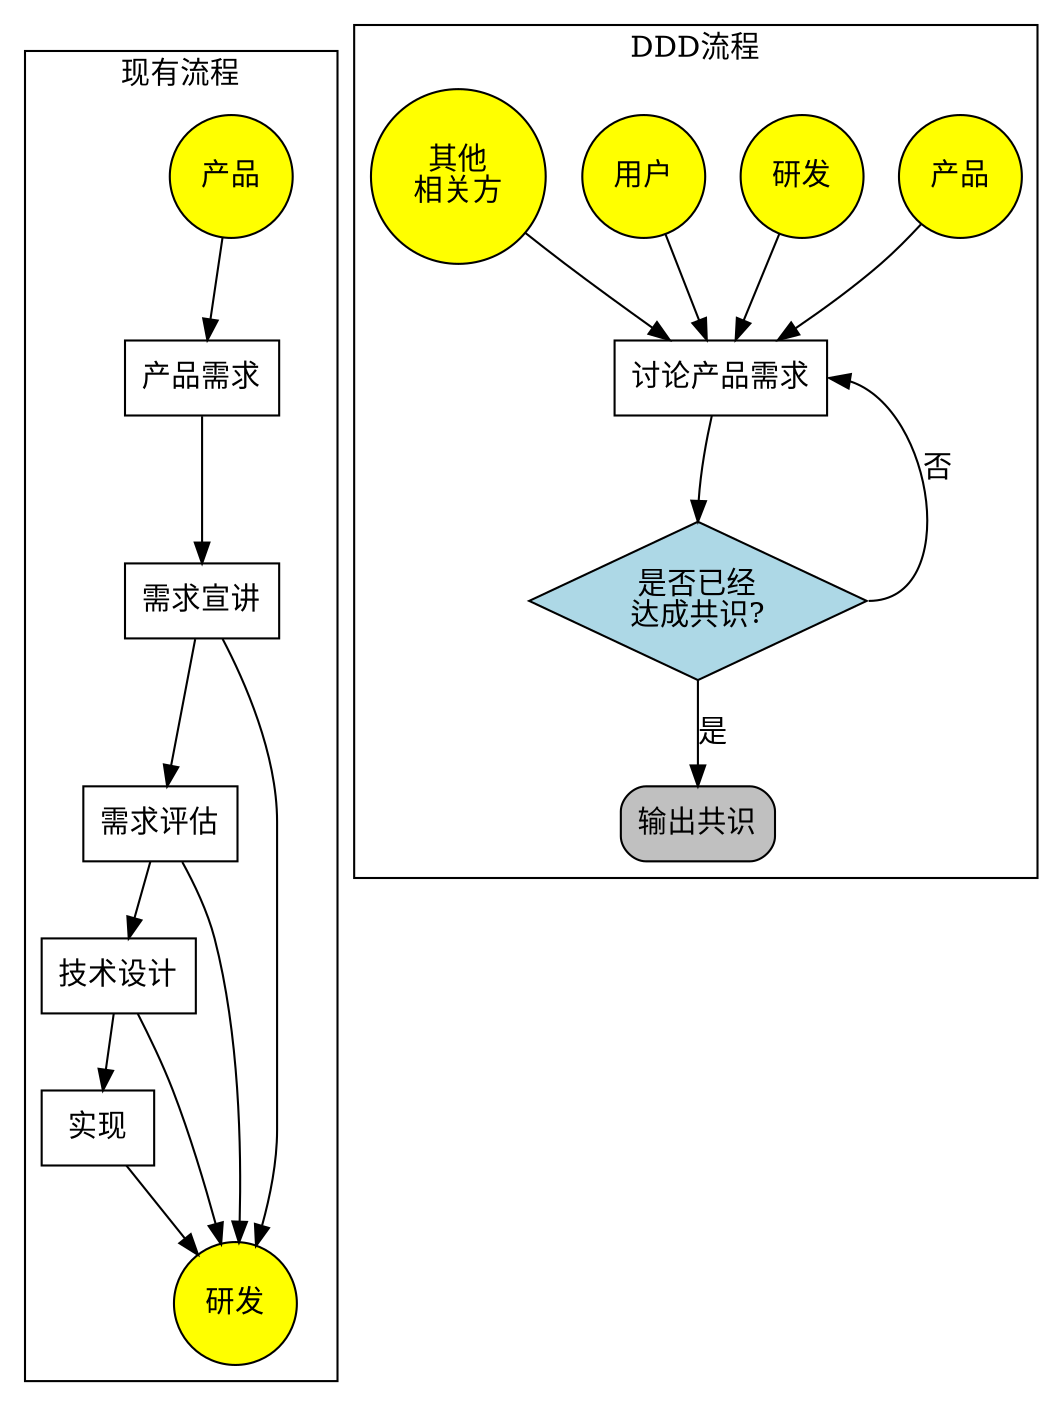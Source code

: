 digraph processVs {
    node[shape=box]
    subgraph cluster_old {
        p_des[label="产品需求"]
        p_pub[label="需求宣讲"]
        d_est[label="需求评估"]
        d_des[label="技术设计"]
        d_imp[label="实现"]

        p_des->p_pub->d_est->d_des->d_imp
        node[shape=circle, style=filled, fillcolor=yellow]
        pm[label="产品"]
        dev[label="研发"]
        pm->p_des
        p_pub->dev
        d_est->dev
        d_des->dev
        d_imp->dev
        edge[style=invis]
        pm->dev
        
        label="现有流程";
    }



    subgraph cluster_ddd {
    
        p_dis[label="讨论产品需求"]

        node[shape="circle";style=filled;fillcolor=yellow]
        m_pm[label="产品"]
        m_dev[label="研发"]
        m_user[label="用户"]
        m_rel[label="其他\n相关方"]
        done[label="是否已经\n达成共识?";shape=diamond;fillcolor=lightblue]
        end[label="输出共识";shape=box;style="rounded,filled";fillcolor=grey]
        {m_pm, m_dev,m_user,m_rel}->p_dis[headtip=inv]
        
        p_dis->done[headport=n]
        done->p_dis[label="否"; headport=e; tailport=e]
        done->end[label="是"]
        edge[style=invis]
        // p_dis->m_rel
        // p_dis->m_dev



        label="DDD流程"

    }
}